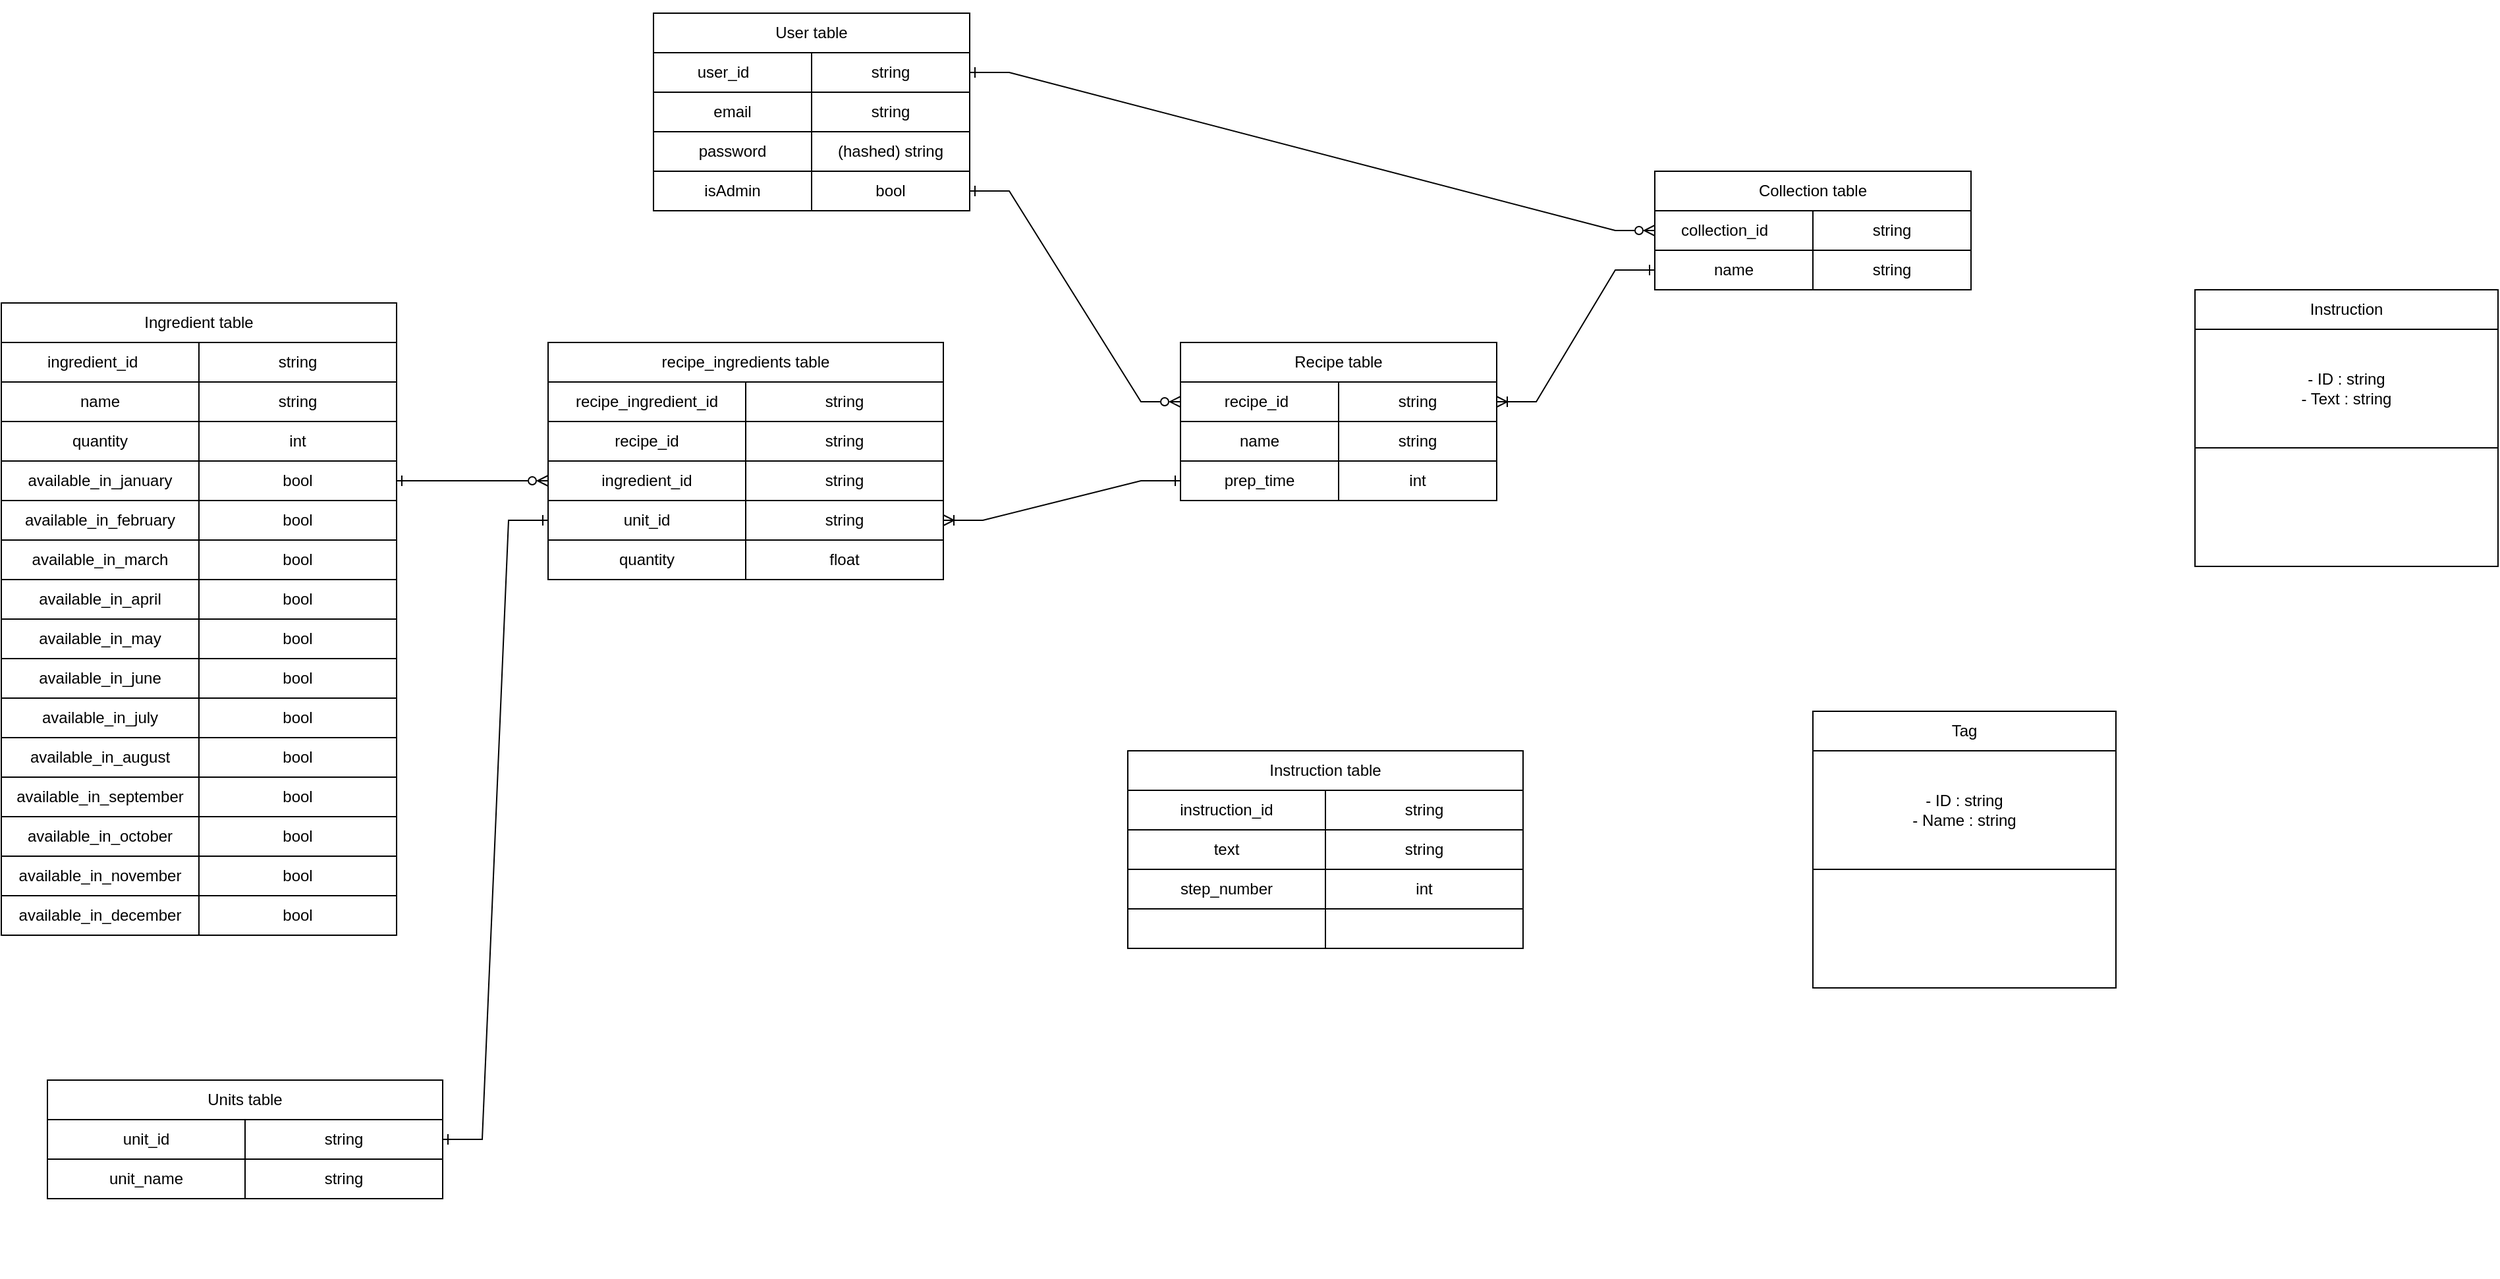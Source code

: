 <mxfile version="27.1.3">
  <diagram name="Page-1" id="JcqKBOb1F13oiYuU-APF">
    <mxGraphModel dx="2276" dy="797" grid="1" gridSize="10" guides="1" tooltips="1" connect="1" arrows="1" fold="1" page="1" pageScale="1" pageWidth="850" pageHeight="1100" math="0" shadow="0">
      <root>
        <mxCell id="0" />
        <mxCell id="1" parent="0" />
        <mxCell id="2_qpchY4eQDPO05ME19w-23" value="" style="group" parent="1" vertex="1" connectable="0">
          <mxGeometry x="800" y="550" width="230" height="210" as="geometry" />
        </mxCell>
        <mxCell id="2_qpchY4eQDPO05ME19w-24" value="" style="edgeStyle=orthogonalEdgeStyle;rounded=0;orthogonalLoop=1;jettySize=auto;html=1;" parent="2_qpchY4eQDPO05ME19w-23" source="2_qpchY4eQDPO05ME19w-25" edge="1">
          <mxGeometry relative="1" as="geometry">
            <mxPoint x="115" y="120" as="targetPoint" />
          </mxGeometry>
        </mxCell>
        <mxCell id="2_qpchY4eQDPO05ME19w-25" value="Tag" style="rounded=0;whiteSpace=wrap;html=1;" parent="2_qpchY4eQDPO05ME19w-23" vertex="1">
          <mxGeometry width="230" height="30" as="geometry" />
        </mxCell>
        <mxCell id="2_qpchY4eQDPO05ME19w-26" value="&lt;div&gt;- ID : string&lt;/div&gt;&lt;div&gt;- Name : string&lt;/div&gt;" style="rounded=0;whiteSpace=wrap;html=1;" parent="2_qpchY4eQDPO05ME19w-23" vertex="1">
          <mxGeometry y="30" width="230" height="90" as="geometry" />
        </mxCell>
        <mxCell id="2_qpchY4eQDPO05ME19w-27" value="" style="rounded=0;whiteSpace=wrap;html=1;" parent="2_qpchY4eQDPO05ME19w-23" vertex="1">
          <mxGeometry y="120" width="230" height="90" as="geometry" />
        </mxCell>
        <mxCell id="k0aN1hesgMusfAzjtdi0-1" value="" style="group" parent="1" vertex="1" connectable="0">
          <mxGeometry x="1090" y="230" width="230" height="210" as="geometry" />
        </mxCell>
        <mxCell id="k0aN1hesgMusfAzjtdi0-2" value="" style="edgeStyle=orthogonalEdgeStyle;rounded=0;orthogonalLoop=1;jettySize=auto;html=1;" parent="k0aN1hesgMusfAzjtdi0-1" source="k0aN1hesgMusfAzjtdi0-3" edge="1">
          <mxGeometry relative="1" as="geometry">
            <mxPoint x="115" y="120" as="targetPoint" />
          </mxGeometry>
        </mxCell>
        <mxCell id="k0aN1hesgMusfAzjtdi0-3" value="Instruction" style="rounded=0;whiteSpace=wrap;html=1;" parent="k0aN1hesgMusfAzjtdi0-1" vertex="1">
          <mxGeometry width="230" height="30" as="geometry" />
        </mxCell>
        <mxCell id="k0aN1hesgMusfAzjtdi0-4" value="&lt;div&gt;- ID : string&lt;/div&gt;&lt;div&gt;- Text : string&lt;/div&gt;" style="rounded=0;whiteSpace=wrap;html=1;" parent="k0aN1hesgMusfAzjtdi0-1" vertex="1">
          <mxGeometry y="30" width="230" height="90" as="geometry" />
        </mxCell>
        <mxCell id="k0aN1hesgMusfAzjtdi0-5" value="" style="rounded=0;whiteSpace=wrap;html=1;" parent="k0aN1hesgMusfAzjtdi0-1" vertex="1">
          <mxGeometry y="120" width="230" height="90" as="geometry" />
        </mxCell>
        <mxCell id="uTu99uXTamUOCDoSQrbE-17" value="" style="group" parent="1" vertex="1" connectable="0">
          <mxGeometry x="20" y="10" width="240" height="210" as="geometry" />
        </mxCell>
        <mxCell id="uTu99uXTamUOCDoSQrbE-2" value="User table" style="rounded=0;whiteSpace=wrap;html=1;" parent="uTu99uXTamUOCDoSQrbE-17" vertex="1">
          <mxGeometry x="-100" y="10" width="240" height="30" as="geometry" />
        </mxCell>
        <mxCell id="uTu99uXTamUOCDoSQrbE-5" value="user_id&lt;span style=&quot;white-space: pre;&quot;&gt;&#x9;&lt;/span&gt;" style="rounded=0;whiteSpace=wrap;html=1;" parent="uTu99uXTamUOCDoSQrbE-17" vertex="1">
          <mxGeometry x="-100" y="40" width="120" height="30" as="geometry" />
        </mxCell>
        <mxCell id="uTu99uXTamUOCDoSQrbE-6" value="string" style="rounded=0;whiteSpace=wrap;html=1;" parent="uTu99uXTamUOCDoSQrbE-17" vertex="1">
          <mxGeometry x="20" y="40" width="120" height="30" as="geometry" />
        </mxCell>
        <mxCell id="uTu99uXTamUOCDoSQrbE-7" value="email" style="rounded=0;whiteSpace=wrap;html=1;" parent="uTu99uXTamUOCDoSQrbE-17" vertex="1">
          <mxGeometry x="-100" y="70" width="120" height="30" as="geometry" />
        </mxCell>
        <mxCell id="uTu99uXTamUOCDoSQrbE-8" value="string" style="rounded=0;whiteSpace=wrap;html=1;" parent="uTu99uXTamUOCDoSQrbE-17" vertex="1">
          <mxGeometry x="20" y="70" width="120" height="30" as="geometry" />
        </mxCell>
        <mxCell id="uTu99uXTamUOCDoSQrbE-9" value="(hashed) string" style="rounded=0;whiteSpace=wrap;html=1;" parent="uTu99uXTamUOCDoSQrbE-17" vertex="1">
          <mxGeometry x="20" y="100" width="120" height="30" as="geometry" />
        </mxCell>
        <mxCell id="uTu99uXTamUOCDoSQrbE-10" value="password" style="rounded=0;whiteSpace=wrap;html=1;" parent="uTu99uXTamUOCDoSQrbE-17" vertex="1">
          <mxGeometry x="-100" y="100" width="120" height="30" as="geometry" />
        </mxCell>
        <mxCell id="uTu99uXTamUOCDoSQrbE-11" value="isAdmin" style="rounded=0;whiteSpace=wrap;html=1;" parent="uTu99uXTamUOCDoSQrbE-17" vertex="1">
          <mxGeometry x="-100" y="130" width="120" height="30" as="geometry" />
        </mxCell>
        <mxCell id="uTu99uXTamUOCDoSQrbE-12" value="bool" style="rounded=0;whiteSpace=wrap;html=1;" parent="uTu99uXTamUOCDoSQrbE-17" vertex="1">
          <mxGeometry x="20" y="130" width="120" height="30" as="geometry" />
        </mxCell>
        <mxCell id="uTu99uXTamUOCDoSQrbE-18" value="" style="group" parent="1" vertex="1" connectable="0">
          <mxGeometry x="680" y="140" width="240" height="377" as="geometry" />
        </mxCell>
        <mxCell id="uTu99uXTamUOCDoSQrbE-19" value="Collection table" style="rounded=0;whiteSpace=wrap;html=1;" parent="uTu99uXTamUOCDoSQrbE-18" vertex="1">
          <mxGeometry width="240" height="30" as="geometry" />
        </mxCell>
        <mxCell id="uTu99uXTamUOCDoSQrbE-20" value="collection_id&lt;span style=&quot;white-space: pre;&quot;&gt;&#x9;&lt;/span&gt;" style="rounded=0;whiteSpace=wrap;html=1;" parent="uTu99uXTamUOCDoSQrbE-18" vertex="1">
          <mxGeometry y="30" width="120" height="30" as="geometry" />
        </mxCell>
        <mxCell id="uTu99uXTamUOCDoSQrbE-21" value="string" style="rounded=0;whiteSpace=wrap;html=1;" parent="uTu99uXTamUOCDoSQrbE-18" vertex="1">
          <mxGeometry x="120" y="30" width="120" height="30" as="geometry" />
        </mxCell>
        <mxCell id="uTu99uXTamUOCDoSQrbE-22" value="name" style="rounded=0;whiteSpace=wrap;html=1;" parent="uTu99uXTamUOCDoSQrbE-18" vertex="1">
          <mxGeometry y="60" width="120" height="30" as="geometry" />
        </mxCell>
        <mxCell id="uTu99uXTamUOCDoSQrbE-23" value="string" style="rounded=0;whiteSpace=wrap;html=1;" parent="uTu99uXTamUOCDoSQrbE-18" vertex="1">
          <mxGeometry x="120" y="60" width="120" height="30" as="geometry" />
        </mxCell>
        <mxCell id="uTu99uXTamUOCDoSQrbE-28" value="" style="edgeStyle=entityRelationEdgeStyle;fontSize=12;html=1;endArrow=ERzeroToMany;rounded=0;exitX=1;exitY=0.5;exitDx=0;exitDy=0;entryX=0;entryY=0.5;entryDx=0;entryDy=0;startArrow=ERone;startFill=0;endFill=0;" parent="1" source="uTu99uXTamUOCDoSQrbE-6" target="uTu99uXTamUOCDoSQrbE-20" edge="1">
          <mxGeometry width="100" height="100" relative="1" as="geometry">
            <mxPoint x="400" y="320" as="sourcePoint" />
            <mxPoint x="500" y="220" as="targetPoint" />
          </mxGeometry>
        </mxCell>
        <mxCell id="uTu99uXTamUOCDoSQrbE-29" value="" style="group" parent="1" vertex="1" connectable="0">
          <mxGeometry x="320" y="270" width="240" height="210" as="geometry" />
        </mxCell>
        <mxCell id="uTu99uXTamUOCDoSQrbE-30" value="Recipe table" style="rounded=0;whiteSpace=wrap;html=1;" parent="uTu99uXTamUOCDoSQrbE-29" vertex="1">
          <mxGeometry width="240" height="30" as="geometry" />
        </mxCell>
        <mxCell id="uTu99uXTamUOCDoSQrbE-31" value="recipe_id&lt;span style=&quot;white-space: pre;&quot;&gt;&#x9;&lt;/span&gt;" style="rounded=0;whiteSpace=wrap;html=1;" parent="uTu99uXTamUOCDoSQrbE-29" vertex="1">
          <mxGeometry y="30" width="120" height="30" as="geometry" />
        </mxCell>
        <mxCell id="uTu99uXTamUOCDoSQrbE-32" value="string" style="rounded=0;whiteSpace=wrap;html=1;" parent="uTu99uXTamUOCDoSQrbE-29" vertex="1">
          <mxGeometry x="120" y="30" width="120" height="30" as="geometry" />
        </mxCell>
        <mxCell id="uTu99uXTamUOCDoSQrbE-33" value="name" style="rounded=0;whiteSpace=wrap;html=1;" parent="uTu99uXTamUOCDoSQrbE-29" vertex="1">
          <mxGeometry y="60" width="120" height="30" as="geometry" />
        </mxCell>
        <mxCell id="uTu99uXTamUOCDoSQrbE-34" value="string" style="rounded=0;whiteSpace=wrap;html=1;" parent="uTu99uXTamUOCDoSQrbE-29" vertex="1">
          <mxGeometry x="120" y="60" width="120" height="30" as="geometry" />
        </mxCell>
        <mxCell id="uTu99uXTamUOCDoSQrbE-35" value="int" style="rounded=0;whiteSpace=wrap;html=1;" parent="uTu99uXTamUOCDoSQrbE-29" vertex="1">
          <mxGeometry x="120" y="90" width="120" height="30" as="geometry" />
        </mxCell>
        <mxCell id="uTu99uXTamUOCDoSQrbE-36" value="prep_time" style="rounded=0;whiteSpace=wrap;html=1;" parent="uTu99uXTamUOCDoSQrbE-29" vertex="1">
          <mxGeometry y="90" width="120" height="30" as="geometry" />
        </mxCell>
        <mxCell id="uTu99uXTamUOCDoSQrbE-40" value="" style="edgeStyle=entityRelationEdgeStyle;fontSize=12;html=1;endArrow=ERoneToMany;rounded=0;exitX=0;exitY=0.5;exitDx=0;exitDy=0;entryX=1;entryY=0.5;entryDx=0;entryDy=0;startArrow=ERone;startFill=0;" parent="1" source="uTu99uXTamUOCDoSQrbE-22" target="uTu99uXTamUOCDoSQrbE-32" edge="1">
          <mxGeometry width="100" height="100" relative="1" as="geometry">
            <mxPoint x="270" y="133" as="sourcePoint" />
            <mxPoint x="644" y="88" as="targetPoint" />
          </mxGeometry>
        </mxCell>
        <mxCell id="uTu99uXTamUOCDoSQrbE-42" value="" style="edgeStyle=entityRelationEdgeStyle;fontSize=12;html=1;endArrow=ERzeroToMany;rounded=0;exitX=1;exitY=0.5;exitDx=0;exitDy=0;entryX=0;entryY=0.5;entryDx=0;entryDy=0;startArrow=ERone;startFill=0;endFill=0;" parent="1" source="uTu99uXTamUOCDoSQrbE-12" target="uTu99uXTamUOCDoSQrbE-31" edge="1">
          <mxGeometry width="100" height="100" relative="1" as="geometry">
            <mxPoint x="704" y="133" as="sourcePoint" />
            <mxPoint x="549" y="390" as="targetPoint" />
          </mxGeometry>
        </mxCell>
        <mxCell id="M6QdYBmj7LeTefGW3ZPe-50" value="" style="edgeStyle=entityRelationEdgeStyle;fontSize=12;html=1;endArrow=ERone;rounded=0;exitX=0;exitY=0.5;exitDx=0;exitDy=0;entryX=1;entryY=0.5;entryDx=0;entryDy=0;startArrow=ERzeroToMany;startFill=0;endFill=0;" parent="1" source="Wm0UdCnyD-QNA5W_yQl0-23" target="uTu99uXTamUOCDoSQrbE-49" edge="1">
          <mxGeometry width="100" height="100" relative="1" as="geometry">
            <mxPoint x="240" y="250" as="sourcePoint" />
            <mxPoint x="400" y="410" as="targetPoint" />
          </mxGeometry>
        </mxCell>
        <mxCell id="M6QdYBmj7LeTefGW3ZPe-52" value="" style="group" parent="1" vertex="1" connectable="0">
          <mxGeometry x="280" y="580" width="300" height="150" as="geometry" />
        </mxCell>
        <mxCell id="M6QdYBmj7LeTefGW3ZPe-53" value="Instruction table" style="rounded=0;whiteSpace=wrap;html=1;" parent="M6QdYBmj7LeTefGW3ZPe-52" vertex="1">
          <mxGeometry width="300" height="30" as="geometry" />
        </mxCell>
        <mxCell id="M6QdYBmj7LeTefGW3ZPe-54" value="instruction_id" style="rounded=0;whiteSpace=wrap;html=1;" parent="M6QdYBmj7LeTefGW3ZPe-52" vertex="1">
          <mxGeometry y="30" width="150" height="30" as="geometry" />
        </mxCell>
        <mxCell id="M6QdYBmj7LeTefGW3ZPe-55" value="string" style="rounded=0;whiteSpace=wrap;html=1;" parent="M6QdYBmj7LeTefGW3ZPe-52" vertex="1">
          <mxGeometry x="150" y="30" width="150" height="30" as="geometry" />
        </mxCell>
        <mxCell id="M6QdYBmj7LeTefGW3ZPe-56" value="text" style="rounded=0;whiteSpace=wrap;html=1;" parent="M6QdYBmj7LeTefGW3ZPe-52" vertex="1">
          <mxGeometry y="60" width="150" height="30" as="geometry" />
        </mxCell>
        <mxCell id="M6QdYBmj7LeTefGW3ZPe-57" value="string" style="rounded=0;whiteSpace=wrap;html=1;" parent="M6QdYBmj7LeTefGW3ZPe-52" vertex="1">
          <mxGeometry x="150" y="60" width="150" height="30" as="geometry" />
        </mxCell>
        <mxCell id="M6QdYBmj7LeTefGW3ZPe-58" value="int" style="rounded=0;whiteSpace=wrap;html=1;" parent="M6QdYBmj7LeTefGW3ZPe-52" vertex="1">
          <mxGeometry x="150" y="90" width="150" height="30" as="geometry" />
        </mxCell>
        <mxCell id="M6QdYBmj7LeTefGW3ZPe-59" value="step_number" style="rounded=0;whiteSpace=wrap;html=1;" parent="M6QdYBmj7LeTefGW3ZPe-52" vertex="1">
          <mxGeometry y="90" width="150" height="30" as="geometry" />
        </mxCell>
        <mxCell id="M6QdYBmj7LeTefGW3ZPe-60" value="" style="rounded=0;whiteSpace=wrap;html=1;" parent="M6QdYBmj7LeTefGW3ZPe-52" vertex="1">
          <mxGeometry y="120" width="150" height="30" as="geometry" />
        </mxCell>
        <mxCell id="M6QdYBmj7LeTefGW3ZPe-61" value="" style="rounded=0;whiteSpace=wrap;html=1;" parent="M6QdYBmj7LeTefGW3ZPe-52" vertex="1">
          <mxGeometry x="150" y="120" width="150" height="30" as="geometry" />
        </mxCell>
        <mxCell id="Wm0UdCnyD-QNA5W_yQl0-5" value="" style="group" vertex="1" connectable="0" parent="1">
          <mxGeometry x="-540" y="830" width="300" height="150" as="geometry" />
        </mxCell>
        <mxCell id="Wm0UdCnyD-QNA5W_yQl0-7" value="unit_id" style="rounded=0;whiteSpace=wrap;html=1;" vertex="1" parent="Wm0UdCnyD-QNA5W_yQl0-5">
          <mxGeometry y="30" width="150" height="30" as="geometry" />
        </mxCell>
        <mxCell id="Wm0UdCnyD-QNA5W_yQl0-8" value="string" style="rounded=0;whiteSpace=wrap;html=1;" vertex="1" parent="Wm0UdCnyD-QNA5W_yQl0-5">
          <mxGeometry x="150" y="30" width="150" height="30" as="geometry" />
        </mxCell>
        <mxCell id="Wm0UdCnyD-QNA5W_yQl0-9" value="unit_name" style="rounded=0;whiteSpace=wrap;html=1;" vertex="1" parent="Wm0UdCnyD-QNA5W_yQl0-5">
          <mxGeometry y="60" width="150" height="30" as="geometry" />
        </mxCell>
        <mxCell id="Wm0UdCnyD-QNA5W_yQl0-10" value="string" style="rounded=0;whiteSpace=wrap;html=1;" vertex="1" parent="Wm0UdCnyD-QNA5W_yQl0-5">
          <mxGeometry x="150" y="60" width="150" height="30" as="geometry" />
        </mxCell>
        <mxCell id="Wm0UdCnyD-QNA5W_yQl0-6" value="Units table" style="rounded=0;whiteSpace=wrap;html=1;" vertex="1" parent="Wm0UdCnyD-QNA5W_yQl0-5">
          <mxGeometry width="300" height="30" as="geometry" />
        </mxCell>
        <mxCell id="Wm0UdCnyD-QNA5W_yQl0-15" value="" style="edgeStyle=entityRelationEdgeStyle;fontSize=12;html=1;endArrow=ERone;rounded=0;exitX=0;exitY=0.5;exitDx=0;exitDy=0;entryX=1;entryY=0.5;entryDx=0;entryDy=0;startFill=0;endFill=0;startArrow=ERone;" edge="1" parent="1" source="Wm0UdCnyD-QNA5W_yQl0-24" target="Wm0UdCnyD-QNA5W_yQl0-8">
          <mxGeometry width="100" height="100" relative="1" as="geometry">
            <mxPoint x="460" y="410" as="sourcePoint" />
            <mxPoint x="270" y="670" as="targetPoint" />
          </mxGeometry>
        </mxCell>
        <mxCell id="Wm0UdCnyD-QNA5W_yQl0-16" value="" style="group" vertex="1" connectable="0" parent="1">
          <mxGeometry x="-160" y="270" width="300" height="150" as="geometry" />
        </mxCell>
        <mxCell id="Wm0UdCnyD-QNA5W_yQl0-17" value="recipe_ingredients table" style="rounded=0;whiteSpace=wrap;html=1;" vertex="1" parent="Wm0UdCnyD-QNA5W_yQl0-16">
          <mxGeometry width="300" height="30" as="geometry" />
        </mxCell>
        <mxCell id="Wm0UdCnyD-QNA5W_yQl0-18" value="recipe_ingredient_id" style="rounded=0;whiteSpace=wrap;html=1;" vertex="1" parent="Wm0UdCnyD-QNA5W_yQl0-16">
          <mxGeometry y="30" width="150" height="30" as="geometry" />
        </mxCell>
        <mxCell id="Wm0UdCnyD-QNA5W_yQl0-19" value="string" style="rounded=0;whiteSpace=wrap;html=1;" vertex="1" parent="Wm0UdCnyD-QNA5W_yQl0-16">
          <mxGeometry x="150" y="30" width="150" height="30" as="geometry" />
        </mxCell>
        <mxCell id="Wm0UdCnyD-QNA5W_yQl0-20" value="recipe_id" style="rounded=0;whiteSpace=wrap;html=1;" vertex="1" parent="Wm0UdCnyD-QNA5W_yQl0-16">
          <mxGeometry y="60" width="150" height="30" as="geometry" />
        </mxCell>
        <mxCell id="Wm0UdCnyD-QNA5W_yQl0-21" value="string" style="rounded=0;whiteSpace=wrap;html=1;" vertex="1" parent="Wm0UdCnyD-QNA5W_yQl0-16">
          <mxGeometry x="150" y="60" width="150" height="30" as="geometry" />
        </mxCell>
        <mxCell id="Wm0UdCnyD-QNA5W_yQl0-22" value="string" style="rounded=0;whiteSpace=wrap;html=1;" vertex="1" parent="Wm0UdCnyD-QNA5W_yQl0-16">
          <mxGeometry x="150" y="90" width="150" height="30" as="geometry" />
        </mxCell>
        <mxCell id="Wm0UdCnyD-QNA5W_yQl0-23" value="ingredient_id" style="rounded=0;whiteSpace=wrap;html=1;" vertex="1" parent="Wm0UdCnyD-QNA5W_yQl0-16">
          <mxGeometry y="90" width="150" height="30" as="geometry" />
        </mxCell>
        <mxCell id="Wm0UdCnyD-QNA5W_yQl0-24" value="unit_id" style="rounded=0;whiteSpace=wrap;html=1;" vertex="1" parent="Wm0UdCnyD-QNA5W_yQl0-16">
          <mxGeometry y="120" width="150" height="30" as="geometry" />
        </mxCell>
        <mxCell id="Wm0UdCnyD-QNA5W_yQl0-25" value="string" style="rounded=0;whiteSpace=wrap;html=1;" vertex="1" parent="Wm0UdCnyD-QNA5W_yQl0-16">
          <mxGeometry x="150" y="120" width="150" height="30" as="geometry" />
        </mxCell>
        <mxCell id="uTu99uXTamUOCDoSQrbE-43" value="" style="group" parent="1" vertex="1" connectable="0">
          <mxGeometry x="-575" y="240" width="300" height="480" as="geometry" />
        </mxCell>
        <mxCell id="uTu99uXTamUOCDoSQrbE-44" value="Ingredient table" style="rounded=0;whiteSpace=wrap;html=1;" parent="uTu99uXTamUOCDoSQrbE-43" vertex="1">
          <mxGeometry width="300" height="30" as="geometry" />
        </mxCell>
        <mxCell id="uTu99uXTamUOCDoSQrbE-45" value="ingredient_id&lt;span style=&quot;white-space: pre;&quot;&gt;&#x9;&lt;/span&gt;" style="rounded=0;whiteSpace=wrap;html=1;" parent="uTu99uXTamUOCDoSQrbE-43" vertex="1">
          <mxGeometry y="30" width="150" height="30" as="geometry" />
        </mxCell>
        <mxCell id="uTu99uXTamUOCDoSQrbE-46" value="string" style="rounded=0;whiteSpace=wrap;html=1;" parent="uTu99uXTamUOCDoSQrbE-43" vertex="1">
          <mxGeometry x="150" y="30" width="150" height="30" as="geometry" />
        </mxCell>
        <mxCell id="uTu99uXTamUOCDoSQrbE-47" value="name" style="rounded=0;whiteSpace=wrap;html=1;" parent="uTu99uXTamUOCDoSQrbE-43" vertex="1">
          <mxGeometry y="60" width="150" height="30" as="geometry" />
        </mxCell>
        <mxCell id="uTu99uXTamUOCDoSQrbE-48" value="string" style="rounded=0;whiteSpace=wrap;html=1;" parent="uTu99uXTamUOCDoSQrbE-43" vertex="1">
          <mxGeometry x="150" y="60" width="150" height="30" as="geometry" />
        </mxCell>
        <mxCell id="uTu99uXTamUOCDoSQrbE-49" value="bool" style="rounded=0;whiteSpace=wrap;html=1;" parent="uTu99uXTamUOCDoSQrbE-43" vertex="1">
          <mxGeometry x="150" y="120" width="150" height="30" as="geometry" />
        </mxCell>
        <mxCell id="uTu99uXTamUOCDoSQrbE-50" value="available_in_january" style="rounded=0;whiteSpace=wrap;html=1;" parent="uTu99uXTamUOCDoSQrbE-43" vertex="1">
          <mxGeometry y="120" width="150" height="30" as="geometry" />
        </mxCell>
        <mxCell id="M6QdYBmj7LeTefGW3ZPe-11" value="available_in_february" style="rounded=0;whiteSpace=wrap;html=1;" parent="uTu99uXTamUOCDoSQrbE-43" vertex="1">
          <mxGeometry y="150" width="150" height="30" as="geometry" />
        </mxCell>
        <mxCell id="M6QdYBmj7LeTefGW3ZPe-12" value="available_in_march" style="rounded=0;whiteSpace=wrap;html=1;" parent="uTu99uXTamUOCDoSQrbE-43" vertex="1">
          <mxGeometry y="180" width="150" height="30" as="geometry" />
        </mxCell>
        <mxCell id="M6QdYBmj7LeTefGW3ZPe-13" value="available_in_april" style="rounded=0;whiteSpace=wrap;html=1;" parent="uTu99uXTamUOCDoSQrbE-43" vertex="1">
          <mxGeometry y="210" width="150" height="30" as="geometry" />
        </mxCell>
        <mxCell id="M6QdYBmj7LeTefGW3ZPe-22" value="bool" style="rounded=0;whiteSpace=wrap;html=1;" parent="uTu99uXTamUOCDoSQrbE-43" vertex="1">
          <mxGeometry x="150" y="150" width="150" height="30" as="geometry" />
        </mxCell>
        <mxCell id="M6QdYBmj7LeTefGW3ZPe-23" value="bool" style="rounded=0;whiteSpace=wrap;html=1;" parent="uTu99uXTamUOCDoSQrbE-43" vertex="1">
          <mxGeometry x="150" y="180" width="150" height="30" as="geometry" />
        </mxCell>
        <mxCell id="M6QdYBmj7LeTefGW3ZPe-24" value="bool" style="rounded=0;whiteSpace=wrap;html=1;" parent="uTu99uXTamUOCDoSQrbE-43" vertex="1">
          <mxGeometry x="150" y="210" width="150" height="30" as="geometry" />
        </mxCell>
        <mxCell id="M6QdYBmj7LeTefGW3ZPe-25" value="bool" style="rounded=0;whiteSpace=wrap;html=1;" parent="uTu99uXTamUOCDoSQrbE-43" vertex="1">
          <mxGeometry x="150" y="240" width="150" height="30" as="geometry" />
        </mxCell>
        <mxCell id="M6QdYBmj7LeTefGW3ZPe-26" value="bool" style="rounded=0;whiteSpace=wrap;html=1;" parent="uTu99uXTamUOCDoSQrbE-43" vertex="1">
          <mxGeometry x="150" y="270" width="150" height="30" as="geometry" />
        </mxCell>
        <mxCell id="M6QdYBmj7LeTefGW3ZPe-28" value="bool" style="rounded=0;whiteSpace=wrap;html=1;" parent="uTu99uXTamUOCDoSQrbE-43" vertex="1">
          <mxGeometry x="150" y="330" width="150" height="30" as="geometry" />
        </mxCell>
        <mxCell id="M6QdYBmj7LeTefGW3ZPe-29" value="bool" style="rounded=0;whiteSpace=wrap;html=1;" parent="uTu99uXTamUOCDoSQrbE-43" vertex="1">
          <mxGeometry x="150" y="360" width="150" height="30" as="geometry" />
        </mxCell>
        <mxCell id="M6QdYBmj7LeTefGW3ZPe-30" value="bool" style="rounded=0;whiteSpace=wrap;html=1;" parent="uTu99uXTamUOCDoSQrbE-43" vertex="1">
          <mxGeometry x="150" y="390" width="150" height="30" as="geometry" />
        </mxCell>
        <mxCell id="M6QdYBmj7LeTefGW3ZPe-31" value="bool" style="rounded=0;whiteSpace=wrap;html=1;" parent="uTu99uXTamUOCDoSQrbE-43" vertex="1">
          <mxGeometry x="150" y="420" width="150" height="30" as="geometry" />
        </mxCell>
        <mxCell id="M6QdYBmj7LeTefGW3ZPe-32" value="bool" style="rounded=0;whiteSpace=wrap;html=1;" parent="uTu99uXTamUOCDoSQrbE-43" vertex="1">
          <mxGeometry x="150" y="450" width="150" height="30" as="geometry" />
        </mxCell>
        <mxCell id="M6QdYBmj7LeTefGW3ZPe-34" value="bool" style="rounded=0;whiteSpace=wrap;html=1;" parent="uTu99uXTamUOCDoSQrbE-43" vertex="1">
          <mxGeometry x="150" y="300" width="150" height="30" as="geometry" />
        </mxCell>
        <mxCell id="M6QdYBmj7LeTefGW3ZPe-14" value="available_in_may" style="rounded=0;whiteSpace=wrap;html=1;" parent="uTu99uXTamUOCDoSQrbE-43" vertex="1">
          <mxGeometry y="240" width="150" height="30" as="geometry" />
        </mxCell>
        <mxCell id="M6QdYBmj7LeTefGW3ZPe-15" value="available_in_june" style="rounded=0;whiteSpace=wrap;html=1;" parent="uTu99uXTamUOCDoSQrbE-43" vertex="1">
          <mxGeometry y="270" width="150" height="30" as="geometry" />
        </mxCell>
        <mxCell id="M6QdYBmj7LeTefGW3ZPe-16" value="available_in_july" style="rounded=0;whiteSpace=wrap;html=1;" parent="uTu99uXTamUOCDoSQrbE-43" vertex="1">
          <mxGeometry y="300" width="150" height="30" as="geometry" />
        </mxCell>
        <mxCell id="M6QdYBmj7LeTefGW3ZPe-17" value="available_in_august" style="rounded=0;whiteSpace=wrap;html=1;" parent="uTu99uXTamUOCDoSQrbE-43" vertex="1">
          <mxGeometry y="330" width="150" height="30" as="geometry" />
        </mxCell>
        <mxCell id="M6QdYBmj7LeTefGW3ZPe-18" value="available_in_september" style="rounded=0;whiteSpace=wrap;html=1;" parent="uTu99uXTamUOCDoSQrbE-43" vertex="1">
          <mxGeometry y="360" width="150" height="30" as="geometry" />
        </mxCell>
        <mxCell id="M6QdYBmj7LeTefGW3ZPe-19" value="available_in_october" style="rounded=0;whiteSpace=wrap;html=1;" parent="uTu99uXTamUOCDoSQrbE-43" vertex="1">
          <mxGeometry y="390" width="150" height="30" as="geometry" />
        </mxCell>
        <mxCell id="M6QdYBmj7LeTefGW3ZPe-20" value="available_in_november" style="rounded=0;whiteSpace=wrap;html=1;" parent="uTu99uXTamUOCDoSQrbE-43" vertex="1">
          <mxGeometry y="420" width="150" height="30" as="geometry" />
        </mxCell>
        <mxCell id="M6QdYBmj7LeTefGW3ZPe-21" value="available_in_december" style="rounded=0;whiteSpace=wrap;html=1;" parent="uTu99uXTamUOCDoSQrbE-43" vertex="1">
          <mxGeometry y="450" width="150" height="30" as="geometry" />
        </mxCell>
        <mxCell id="Wm0UdCnyD-QNA5W_yQl0-2" value="int" style="rounded=0;whiteSpace=wrap;html=1;" vertex="1" parent="uTu99uXTamUOCDoSQrbE-43">
          <mxGeometry x="150" y="90" width="150" height="30" as="geometry" />
        </mxCell>
        <mxCell id="Wm0UdCnyD-QNA5W_yQl0-1" value="quantity" style="rounded=0;whiteSpace=wrap;html=1;" vertex="1" parent="uTu99uXTamUOCDoSQrbE-43">
          <mxGeometry y="90" width="150" height="30" as="geometry" />
        </mxCell>
        <mxCell id="Wm0UdCnyD-QNA5W_yQl0-28" value="quantity" style="rounded=0;whiteSpace=wrap;html=1;" vertex="1" parent="1">
          <mxGeometry x="-160" y="420" width="150" height="30" as="geometry" />
        </mxCell>
        <mxCell id="Wm0UdCnyD-QNA5W_yQl0-29" value="float" style="rounded=0;whiteSpace=wrap;html=1;" vertex="1" parent="1">
          <mxGeometry x="-10" y="420" width="150" height="30" as="geometry" />
        </mxCell>
        <mxCell id="Wm0UdCnyD-QNA5W_yQl0-31" style="edgeStyle=entityRelationEdgeStyle;rounded=0;orthogonalLoop=1;jettySize=auto;html=1;exitX=0;exitY=0.5;exitDx=0;exitDy=0;entryX=1;entryY=0.5;entryDx=0;entryDy=0;endArrow=ERoneToMany;endFill=0;startArrow=ERone;startFill=0;" edge="1" parent="1" source="uTu99uXTamUOCDoSQrbE-36" target="Wm0UdCnyD-QNA5W_yQl0-25">
          <mxGeometry relative="1" as="geometry" />
        </mxCell>
      </root>
    </mxGraphModel>
  </diagram>
</mxfile>
